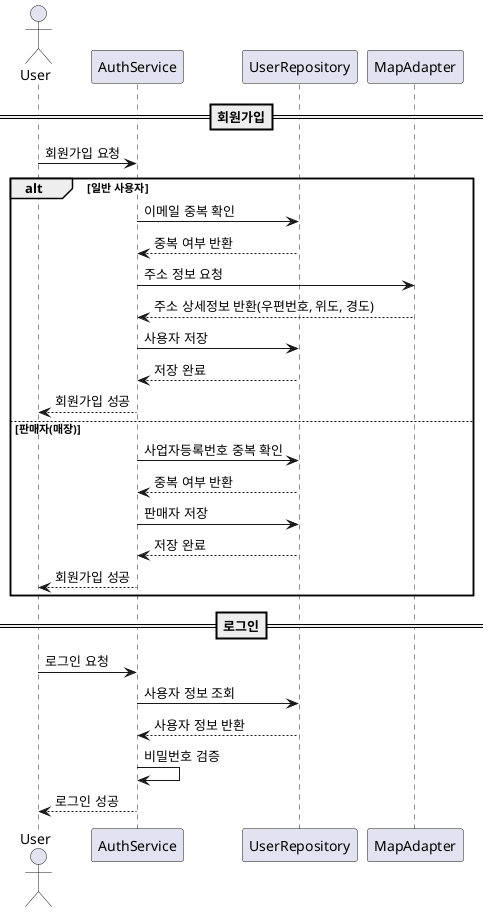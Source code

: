 @startuml

actor User

participant AuthService
participant UserRepository
participant MapAdapter

== 회원가입==
User -> AuthService : 회원가입 요청

alt 일반 사용자
    AuthService -> UserRepository : 이메일 중복 확인
    UserRepository --> AuthService : 중복 여부 반환

    AuthService -> MapAdapter : 주소 정보 요청
    MapAdapter --> AuthService : 주소 상세정보 반환(우편번호, 위도, 경도)

    AuthService -> UserRepository : 사용자 저장
    UserRepository --> AuthService : 저장 완료

    AuthService --> User : 회원가입 성공
else 판매자(매장)
    AuthService -> UserRepository : 사업자등록번호 중복 확인
    UserRepository --> AuthService : 중복 여부 반환

    AuthService -> UserRepository : 판매자 저장
    UserRepository --> AuthService : 저장 완료

    AuthService --> User : 회원가입 성공
end

== 로그인==
User -> AuthService : 로그인 요청
AuthService -> UserRepository : 사용자 정보 조회
UserRepository --> AuthService : 사용자 정보 반환
AuthService -> AuthService : 비밀번호 검증
AuthService --> User : 로그인 성공

@enduml